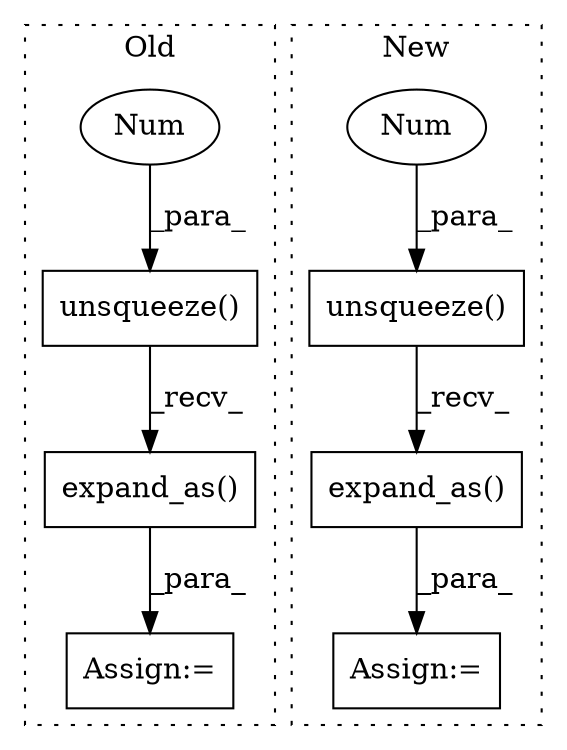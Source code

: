 digraph G {
subgraph cluster0 {
1 [label="expand_as()" a="75" s="2019,2075" l="48,1" shape="box"];
4 [label="unsqueeze()" a="75" s="2019,2055" l="34,1" shape="box"];
5 [label="Num" a="76" s="2053" l="2" shape="ellipse"];
8 [label="Assign:=" a="68" s="2016" l="3" shape="box"];
label = "Old";
style="dotted";
}
subgraph cluster1 {
2 [label="unsqueeze()" a="75" s="2052,2079" l="25,1" shape="box"];
3 [label="Num" a="76" s="2077" l="2" shape="ellipse"];
6 [label="expand_as()" a="75" s="2052,2099" l="39,1" shape="box"];
7 [label="Assign:=" a="68" s="2049" l="3" shape="box"];
label = "New";
style="dotted";
}
1 -> 8 [label="_para_"];
2 -> 6 [label="_recv_"];
3 -> 2 [label="_para_"];
4 -> 1 [label="_recv_"];
5 -> 4 [label="_para_"];
6 -> 7 [label="_para_"];
}